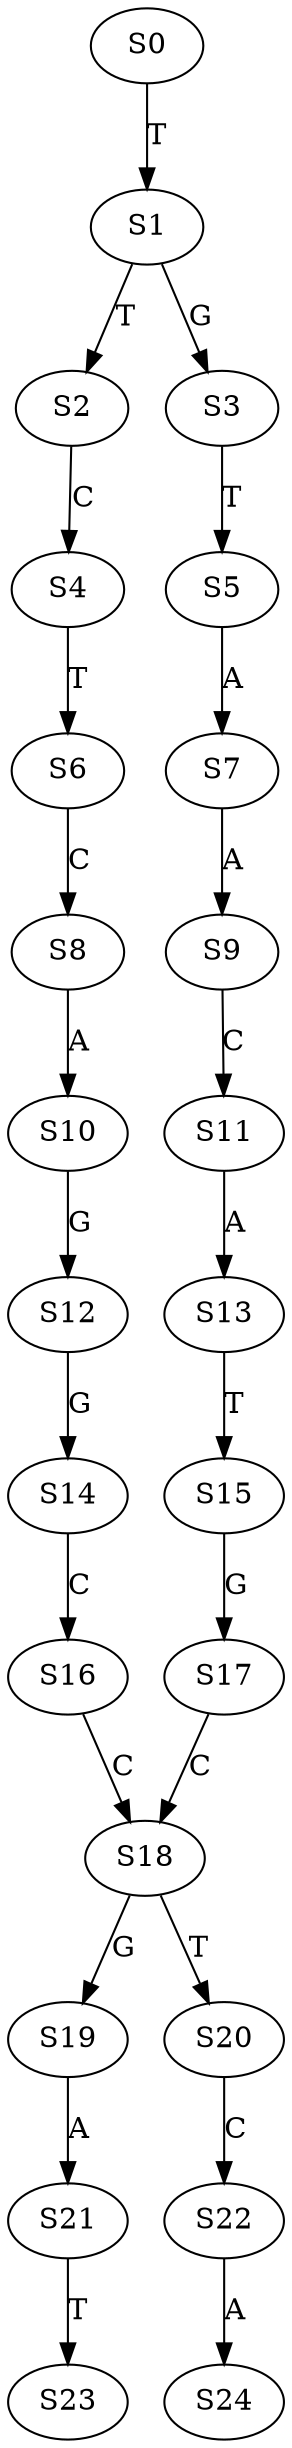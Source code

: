 strict digraph  {
	S0 -> S1 [ label = T ];
	S1 -> S2 [ label = T ];
	S1 -> S3 [ label = G ];
	S2 -> S4 [ label = C ];
	S3 -> S5 [ label = T ];
	S4 -> S6 [ label = T ];
	S5 -> S7 [ label = A ];
	S6 -> S8 [ label = C ];
	S7 -> S9 [ label = A ];
	S8 -> S10 [ label = A ];
	S9 -> S11 [ label = C ];
	S10 -> S12 [ label = G ];
	S11 -> S13 [ label = A ];
	S12 -> S14 [ label = G ];
	S13 -> S15 [ label = T ];
	S14 -> S16 [ label = C ];
	S15 -> S17 [ label = G ];
	S16 -> S18 [ label = C ];
	S17 -> S18 [ label = C ];
	S18 -> S19 [ label = G ];
	S18 -> S20 [ label = T ];
	S19 -> S21 [ label = A ];
	S20 -> S22 [ label = C ];
	S21 -> S23 [ label = T ];
	S22 -> S24 [ label = A ];
}
